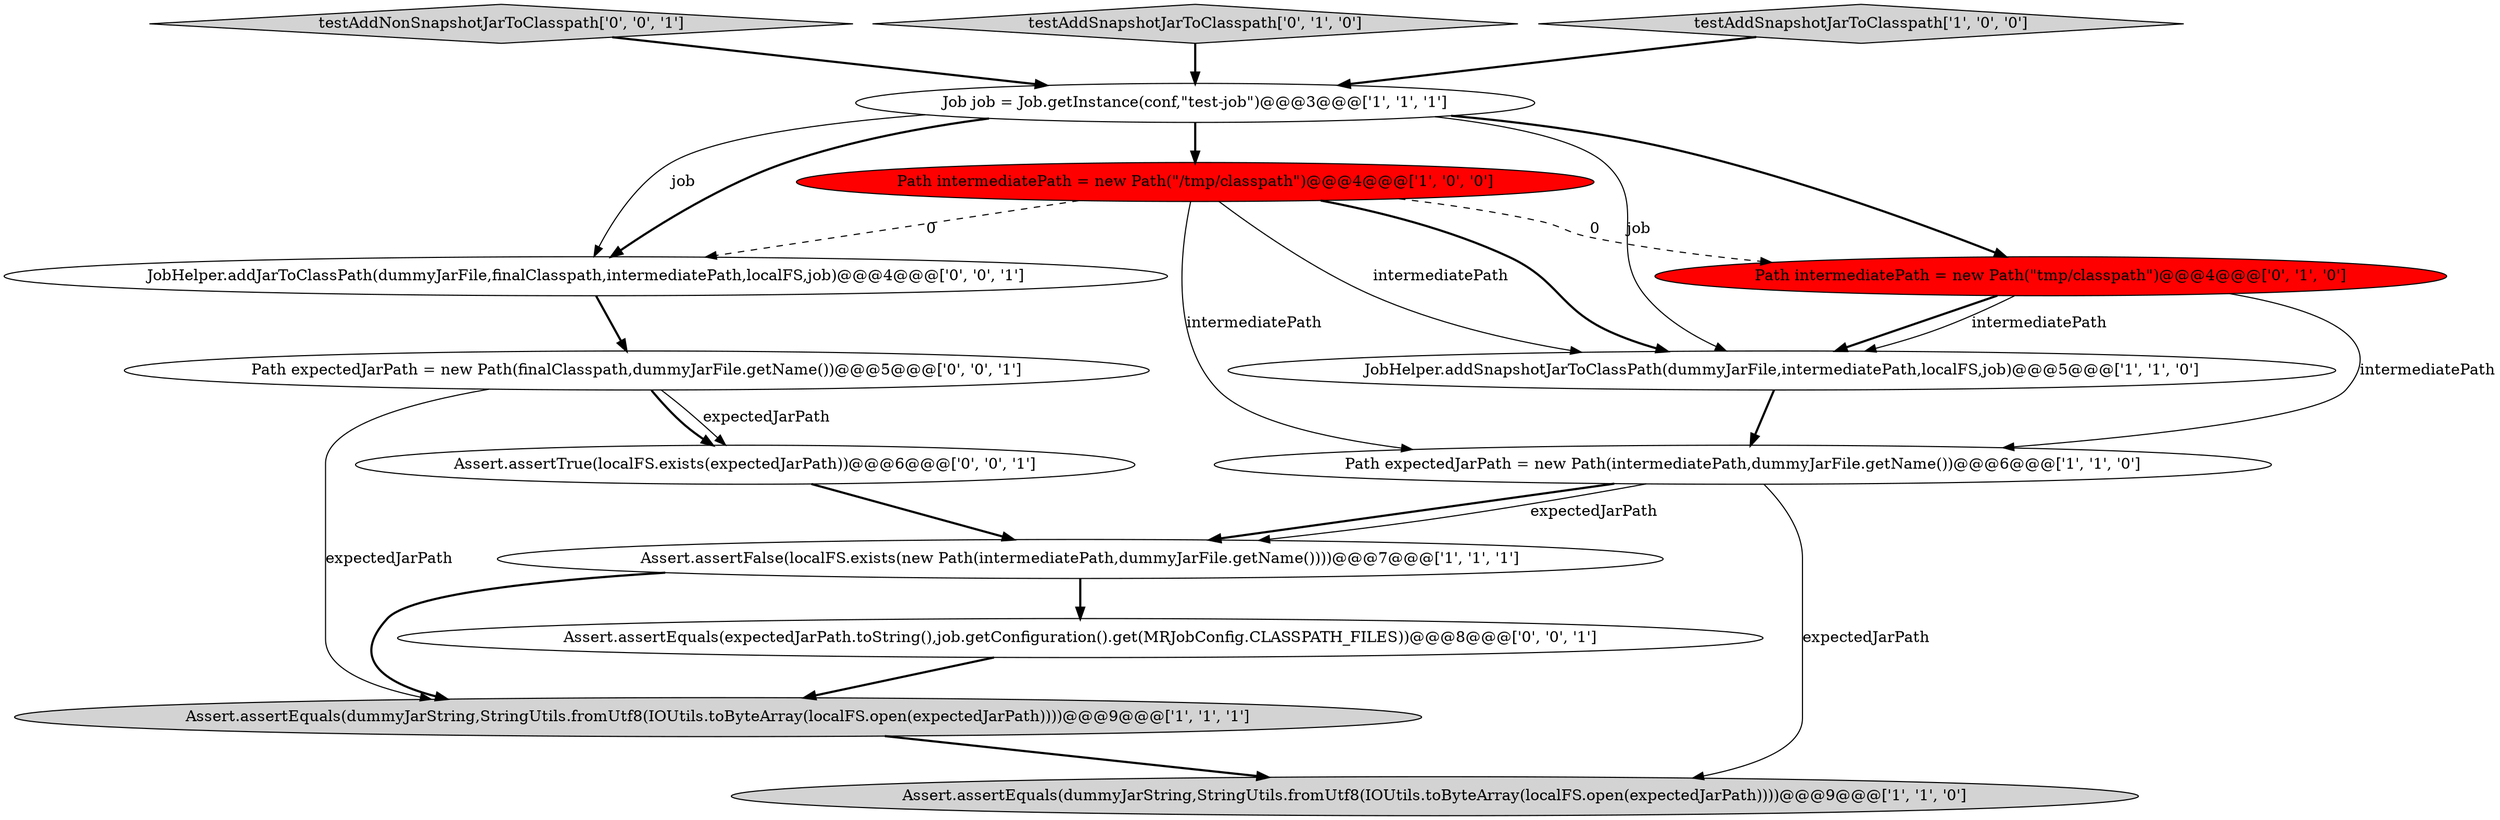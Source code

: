 digraph {
2 [style = filled, label = "Assert.assertFalse(localFS.exists(new Path(intermediatePath,dummyJarFile.getName())))@@@7@@@['1', '1', '1']", fillcolor = white, shape = ellipse image = "AAA0AAABBB1BBB"];
5 [style = filled, label = "Path intermediatePath = new Path(\"/tmp/classpath\")@@@4@@@['1', '0', '0']", fillcolor = red, shape = ellipse image = "AAA1AAABBB1BBB"];
3 [style = filled, label = "Assert.assertEquals(dummyJarString,StringUtils.fromUtf8(IOUtils.toByteArray(localFS.open(expectedJarPath))))@@@9@@@['1', '1', '0']", fillcolor = lightgray, shape = ellipse image = "AAA0AAABBB1BBB"];
13 [style = filled, label = "Assert.assertEquals(expectedJarPath.toString(),job.getConfiguration().get(MRJobConfig.CLASSPATH_FILES))@@@8@@@['0', '0', '1']", fillcolor = white, shape = ellipse image = "AAA0AAABBB3BBB"];
10 [style = filled, label = "JobHelper.addJarToClassPath(dummyJarFile,finalClasspath,intermediatePath,localFS,job)@@@4@@@['0', '0', '1']", fillcolor = white, shape = ellipse image = "AAA0AAABBB3BBB"];
9 [style = filled, label = "Path intermediatePath = new Path(\"tmp/classpath\")@@@4@@@['0', '1', '0']", fillcolor = red, shape = ellipse image = "AAA1AAABBB2BBB"];
0 [style = filled, label = "JobHelper.addSnapshotJarToClassPath(dummyJarFile,intermediatePath,localFS,job)@@@5@@@['1', '1', '0']", fillcolor = white, shape = ellipse image = "AAA0AAABBB1BBB"];
12 [style = filled, label = "Assert.assertTrue(localFS.exists(expectedJarPath))@@@6@@@['0', '0', '1']", fillcolor = white, shape = ellipse image = "AAA0AAABBB3BBB"];
11 [style = filled, label = "testAddNonSnapshotJarToClasspath['0', '0', '1']", fillcolor = lightgray, shape = diamond image = "AAA0AAABBB3BBB"];
14 [style = filled, label = "Path expectedJarPath = new Path(finalClasspath,dummyJarFile.getName())@@@5@@@['0', '0', '1']", fillcolor = white, shape = ellipse image = "AAA0AAABBB3BBB"];
4 [style = filled, label = "Job job = Job.getInstance(conf,\"test-job\")@@@3@@@['1', '1', '1']", fillcolor = white, shape = ellipse image = "AAA0AAABBB1BBB"];
8 [style = filled, label = "testAddSnapshotJarToClasspath['0', '1', '0']", fillcolor = lightgray, shape = diamond image = "AAA0AAABBB2BBB"];
6 [style = filled, label = "Path expectedJarPath = new Path(intermediatePath,dummyJarFile.getName())@@@6@@@['1', '1', '0']", fillcolor = white, shape = ellipse image = "AAA0AAABBB1BBB"];
7 [style = filled, label = "testAddSnapshotJarToClasspath['1', '0', '0']", fillcolor = lightgray, shape = diamond image = "AAA0AAABBB1BBB"];
1 [style = filled, label = "Assert.assertEquals(dummyJarString,StringUtils.fromUtf8(IOUtils.toByteArray(localFS.open(expectedJarPath))))@@@9@@@['1', '1', '1']", fillcolor = lightgray, shape = ellipse image = "AAA0AAABBB1BBB"];
4->9 [style = bold, label=""];
4->10 [style = bold, label=""];
6->3 [style = solid, label="expectedJarPath"];
9->0 [style = bold, label=""];
10->14 [style = bold, label=""];
0->6 [style = bold, label=""];
2->1 [style = bold, label=""];
11->4 [style = bold, label=""];
1->3 [style = bold, label=""];
5->9 [style = dashed, label="0"];
14->1 [style = solid, label="expectedJarPath"];
7->4 [style = bold, label=""];
5->6 [style = solid, label="intermediatePath"];
4->10 [style = solid, label="job"];
13->1 [style = bold, label=""];
4->0 [style = solid, label="job"];
5->0 [style = solid, label="intermediatePath"];
2->13 [style = bold, label=""];
6->2 [style = bold, label=""];
14->12 [style = solid, label="expectedJarPath"];
12->2 [style = bold, label=""];
9->6 [style = solid, label="intermediatePath"];
5->0 [style = bold, label=""];
5->10 [style = dashed, label="0"];
14->12 [style = bold, label=""];
6->2 [style = solid, label="expectedJarPath"];
8->4 [style = bold, label=""];
9->0 [style = solid, label="intermediatePath"];
4->5 [style = bold, label=""];
}
